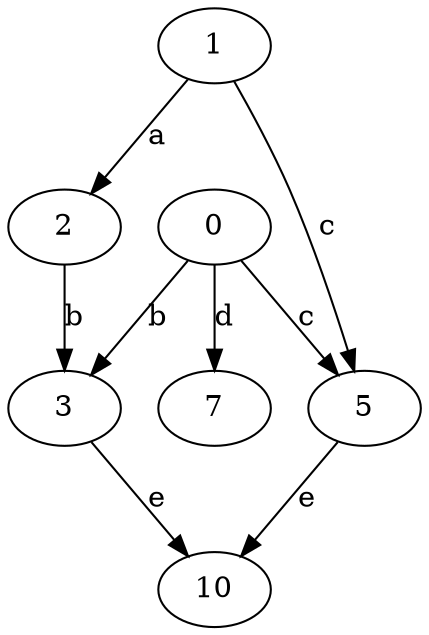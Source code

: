 strict digraph  {
0;
1;
2;
3;
5;
7;
10;
0 -> 3  [label=b];
0 -> 5  [label=c];
0 -> 7  [label=d];
1 -> 2  [label=a];
1 -> 5  [label=c];
2 -> 3  [label=b];
3 -> 10  [label=e];
5 -> 10  [label=e];
}
